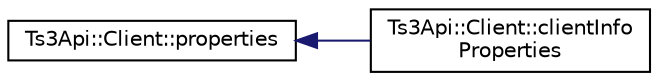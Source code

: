 digraph "Graficzna hierarchia klas"
{
  edge [fontname="Helvetica",fontsize="10",labelfontname="Helvetica",labelfontsize="10"];
  node [fontname="Helvetica",fontsize="10",shape=record];
  rankdir="LR";
  Node1 [label="Ts3Api::Client::properties",height=0.2,width=0.4,color="black", fillcolor="white", style="filled",URL="$struct_ts3_api_1_1_client_1_1properties.html"];
  Node1 -> Node2 [dir="back",color="midnightblue",fontsize="10",style="solid",fontname="Helvetica"];
  Node2 [label="Ts3Api::Client::clientInfo\lProperties",height=0.2,width=0.4,color="black", fillcolor="white", style="filled",URL="$struct_ts3_api_1_1_client_1_1client_info_properties.html"];
}
